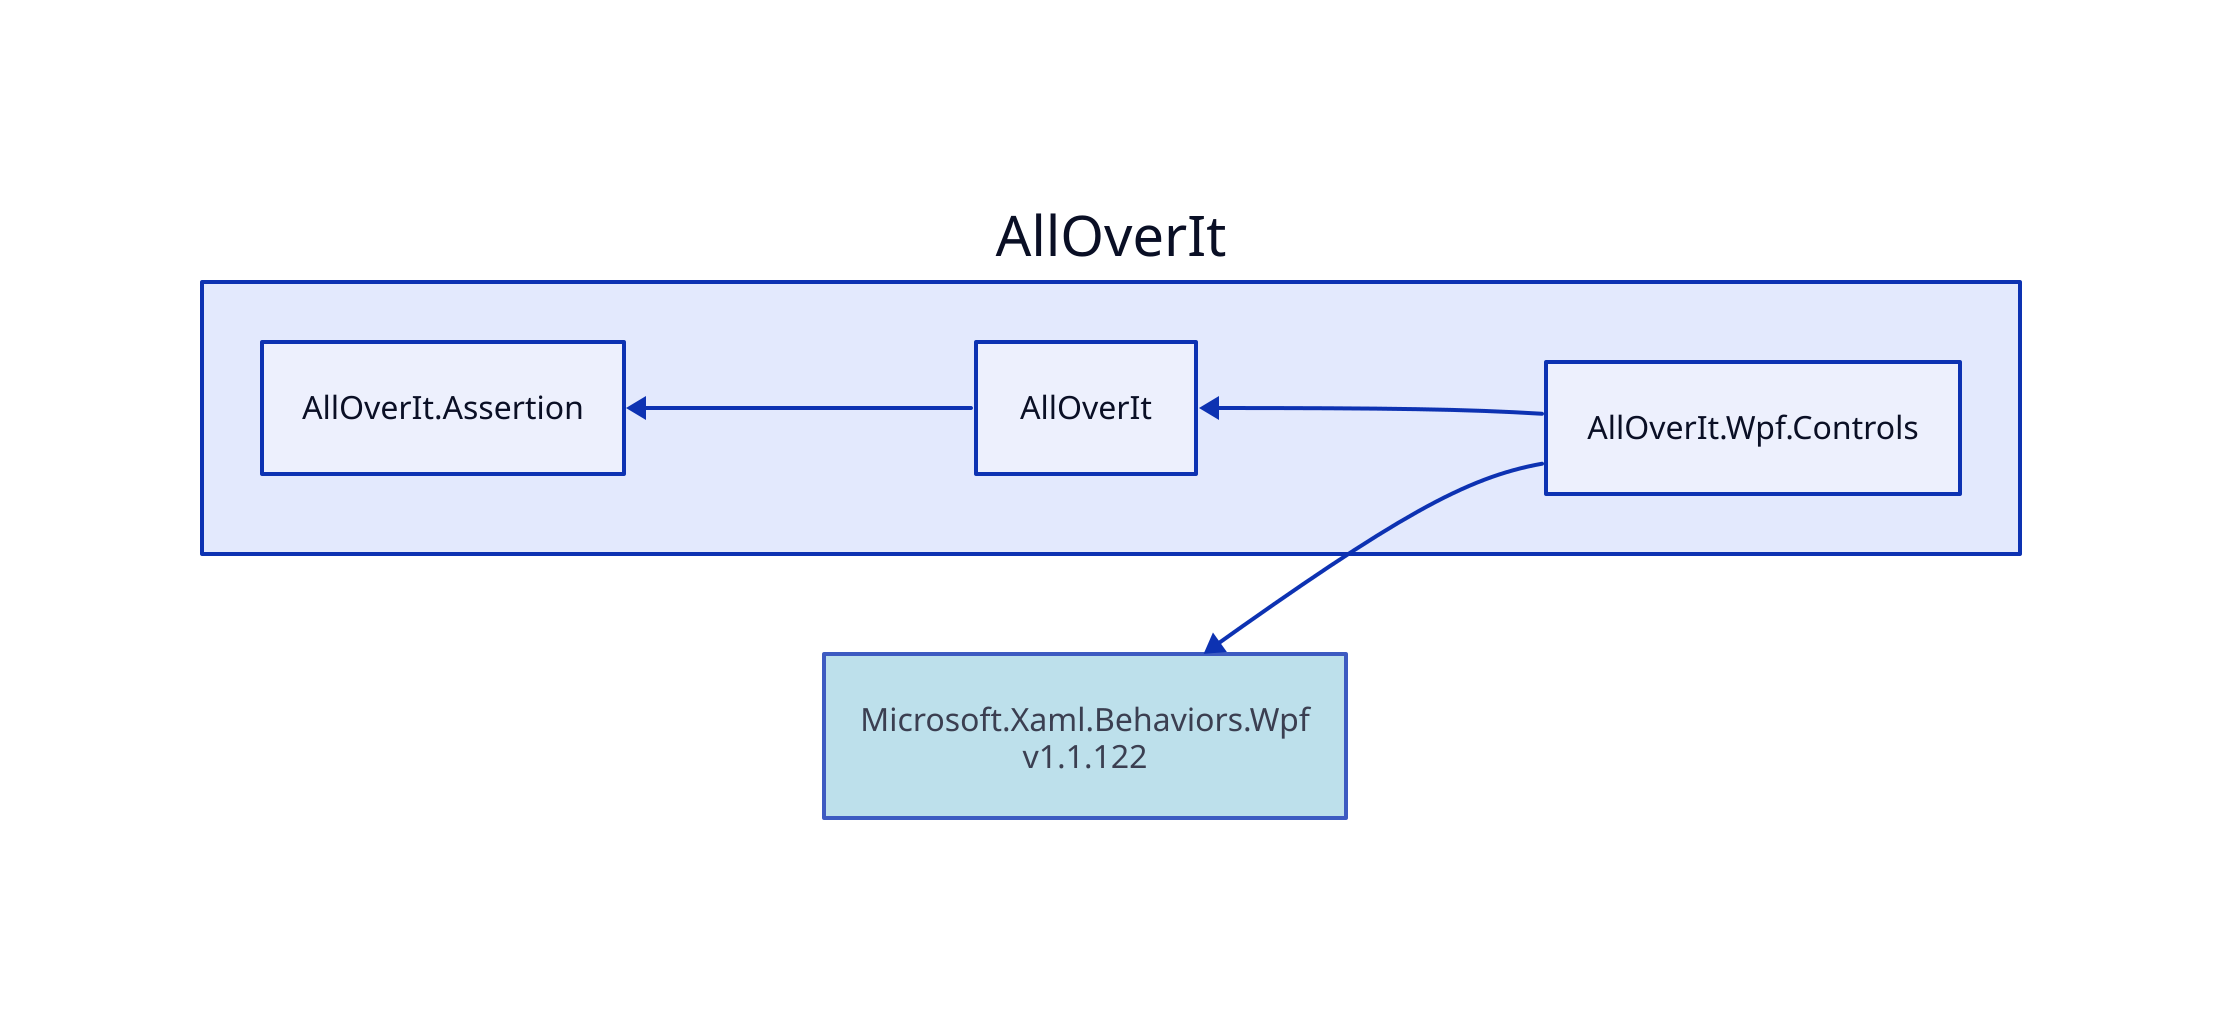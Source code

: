 direction: left

aoi: AllOverIt
aoi.alloverit-wpf-controls: AllOverIt.Wpf.Controls
microsoft-xaml-behaviors-wpf_1-1-122: Microsoft.Xaml.Behaviors.Wpf\nv1.1.122
microsoft-xaml-behaviors-wpf_1-1-122.style.fill: "#ADD8E6"
microsoft-xaml-behaviors-wpf_1-1-122.style.opacity: 0.8
microsoft-xaml-behaviors-wpf_1-1-122 <- aoi.alloverit-wpf-controls
aoi.alloverit: AllOverIt
aoi.alloverit-assertion: AllOverIt.Assertion
aoi.alloverit-assertion <- aoi.alloverit
aoi.alloverit <- aoi.alloverit-wpf-controls
